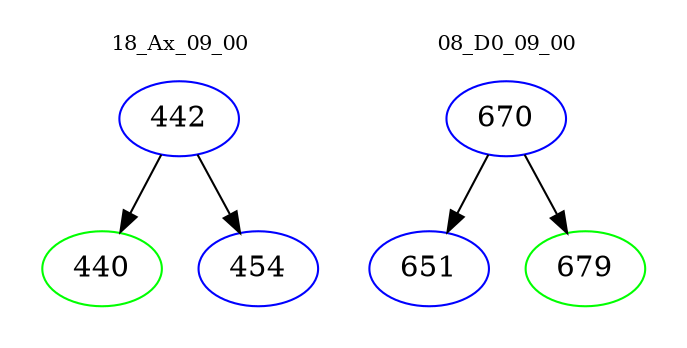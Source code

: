 digraph{
subgraph cluster_0 {
color = white
label = "18_Ax_09_00";
fontsize=10;
T0_442 [label="442", color="blue"]
T0_442 -> T0_440 [color="black"]
T0_440 [label="440", color="green"]
T0_442 -> T0_454 [color="black"]
T0_454 [label="454", color="blue"]
}
subgraph cluster_1 {
color = white
label = "08_D0_09_00";
fontsize=10;
T1_670 [label="670", color="blue"]
T1_670 -> T1_651 [color="black"]
T1_651 [label="651", color="blue"]
T1_670 -> T1_679 [color="black"]
T1_679 [label="679", color="green"]
}
}
